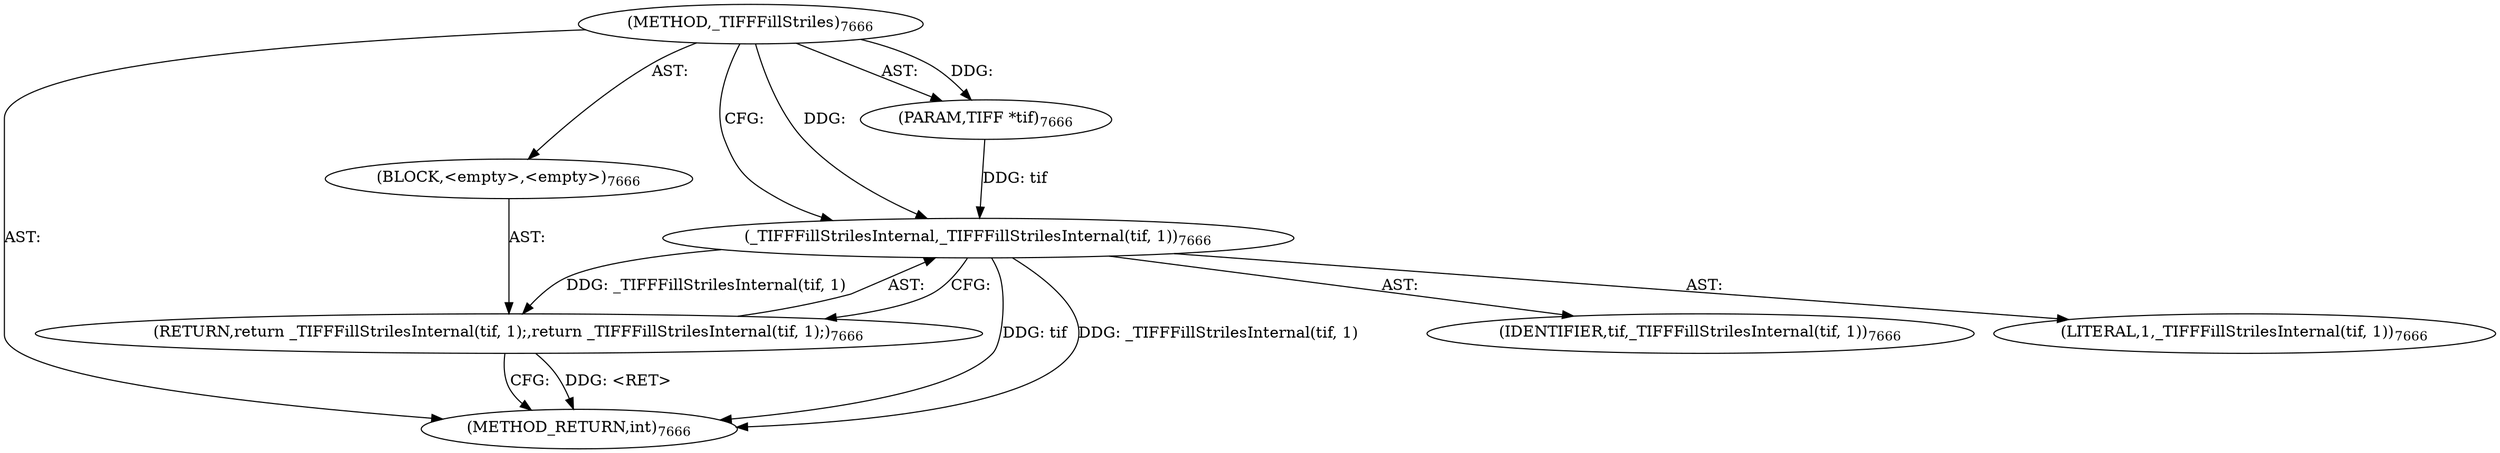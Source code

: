 digraph "_TIFFFillStriles" {  
"98536" [label = <(METHOD,_TIFFFillStriles)<SUB>7666</SUB>> ]
"98537" [label = <(PARAM,TIFF *tif)<SUB>7666</SUB>> ]
"98538" [label = <(BLOCK,&lt;empty&gt;,&lt;empty&gt;)<SUB>7666</SUB>> ]
"98539" [label = <(RETURN,return _TIFFFillStrilesInternal(tif, 1);,return _TIFFFillStrilesInternal(tif, 1);)<SUB>7666</SUB>> ]
"98540" [label = <(_TIFFFillStrilesInternal,_TIFFFillStrilesInternal(tif, 1))<SUB>7666</SUB>> ]
"98541" [label = <(IDENTIFIER,tif,_TIFFFillStrilesInternal(tif, 1))<SUB>7666</SUB>> ]
"98542" [label = <(LITERAL,1,_TIFFFillStrilesInternal(tif, 1))<SUB>7666</SUB>> ]
"98543" [label = <(METHOD_RETURN,int)<SUB>7666</SUB>> ]
  "98536" -> "98537"  [ label = "AST: "] 
  "98536" -> "98538"  [ label = "AST: "] 
  "98536" -> "98543"  [ label = "AST: "] 
  "98538" -> "98539"  [ label = "AST: "] 
  "98539" -> "98540"  [ label = "AST: "] 
  "98540" -> "98541"  [ label = "AST: "] 
  "98540" -> "98542"  [ label = "AST: "] 
  "98539" -> "98543"  [ label = "CFG: "] 
  "98540" -> "98539"  [ label = "CFG: "] 
  "98536" -> "98540"  [ label = "CFG: "] 
  "98539" -> "98543"  [ label = "DDG: &lt;RET&gt;"] 
  "98540" -> "98543"  [ label = "DDG: tif"] 
  "98540" -> "98543"  [ label = "DDG: _TIFFFillStrilesInternal(tif, 1)"] 
  "98536" -> "98537"  [ label = "DDG: "] 
  "98540" -> "98539"  [ label = "DDG: _TIFFFillStrilesInternal(tif, 1)"] 
  "98537" -> "98540"  [ label = "DDG: tif"] 
  "98536" -> "98540"  [ label = "DDG: "] 
}
